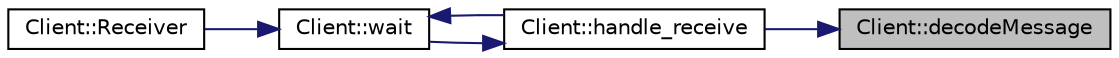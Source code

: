 digraph "Client::decodeMessage"
{
 // LATEX_PDF_SIZE
  edge [fontname="Helvetica",fontsize="10",labelfontname="Helvetica",labelfontsize="10"];
  node [fontname="Helvetica",fontsize="10",shape=record];
  rankdir="RL";
  Node1 [label="Client::decodeMessage",height=0.2,width=0.4,color="black", fillcolor="grey75", style="filled", fontcolor="black",tooltip="The decoder which classifies the content of the message and splits up the content accordingly."];
  Node1 -> Node2 [dir="back",color="midnightblue",fontsize="10",style="solid",fontname="Helvetica"];
  Node2 [label="Client::handle_receive",height=0.2,width=0.4,color="black", fillcolor="white", style="filled",URL="$class_client.html#ae7b9b46264c6dc01aaf59f01299789d3",tooltip="The received message gets checked for errors and then sent to the decoder."];
  Node2 -> Node3 [dir="back",color="midnightblue",fontsize="10",style="solid",fontname="Helvetica"];
  Node3 [label="Client::wait",height=0.2,width=0.4,color="black", fillcolor="white", style="filled",URL="$class_client.html#a728a1477ada642c2aac0ab1029e81ddd",tooltip="This will send the UDP socket process to sleep until received data are written into the queue."];
  Node3 -> Node2 [dir="back",color="midnightblue",fontsize="10",style="solid",fontname="Helvetica"];
  Node3 -> Node4 [dir="back",color="midnightblue",fontsize="10",style="solid",fontname="Helvetica"];
  Node4 [label="Client::Receiver",height=0.2,width=0.4,color="black", fillcolor="white", style="filled",URL="$class_client.html#a81c4bcb3d652861884836bed57aa0e7f",tooltip="Open a UDP socket and bind it to the specified IPv4 address and port number."];
}
